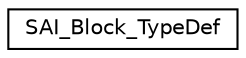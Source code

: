digraph "Graphical Class Hierarchy"
{
 // LATEX_PDF_SIZE
  edge [fontname="Helvetica",fontsize="10",labelfontname="Helvetica",labelfontsize="10"];
  node [fontname="Helvetica",fontsize="10",shape=record];
  rankdir="LR";
  Node0 [label="SAI_Block_TypeDef",height=0.2,width=0.4,color="black", fillcolor="white", style="filled",URL="$structSAI__Block__TypeDef.html",tooltip=" "];
}
